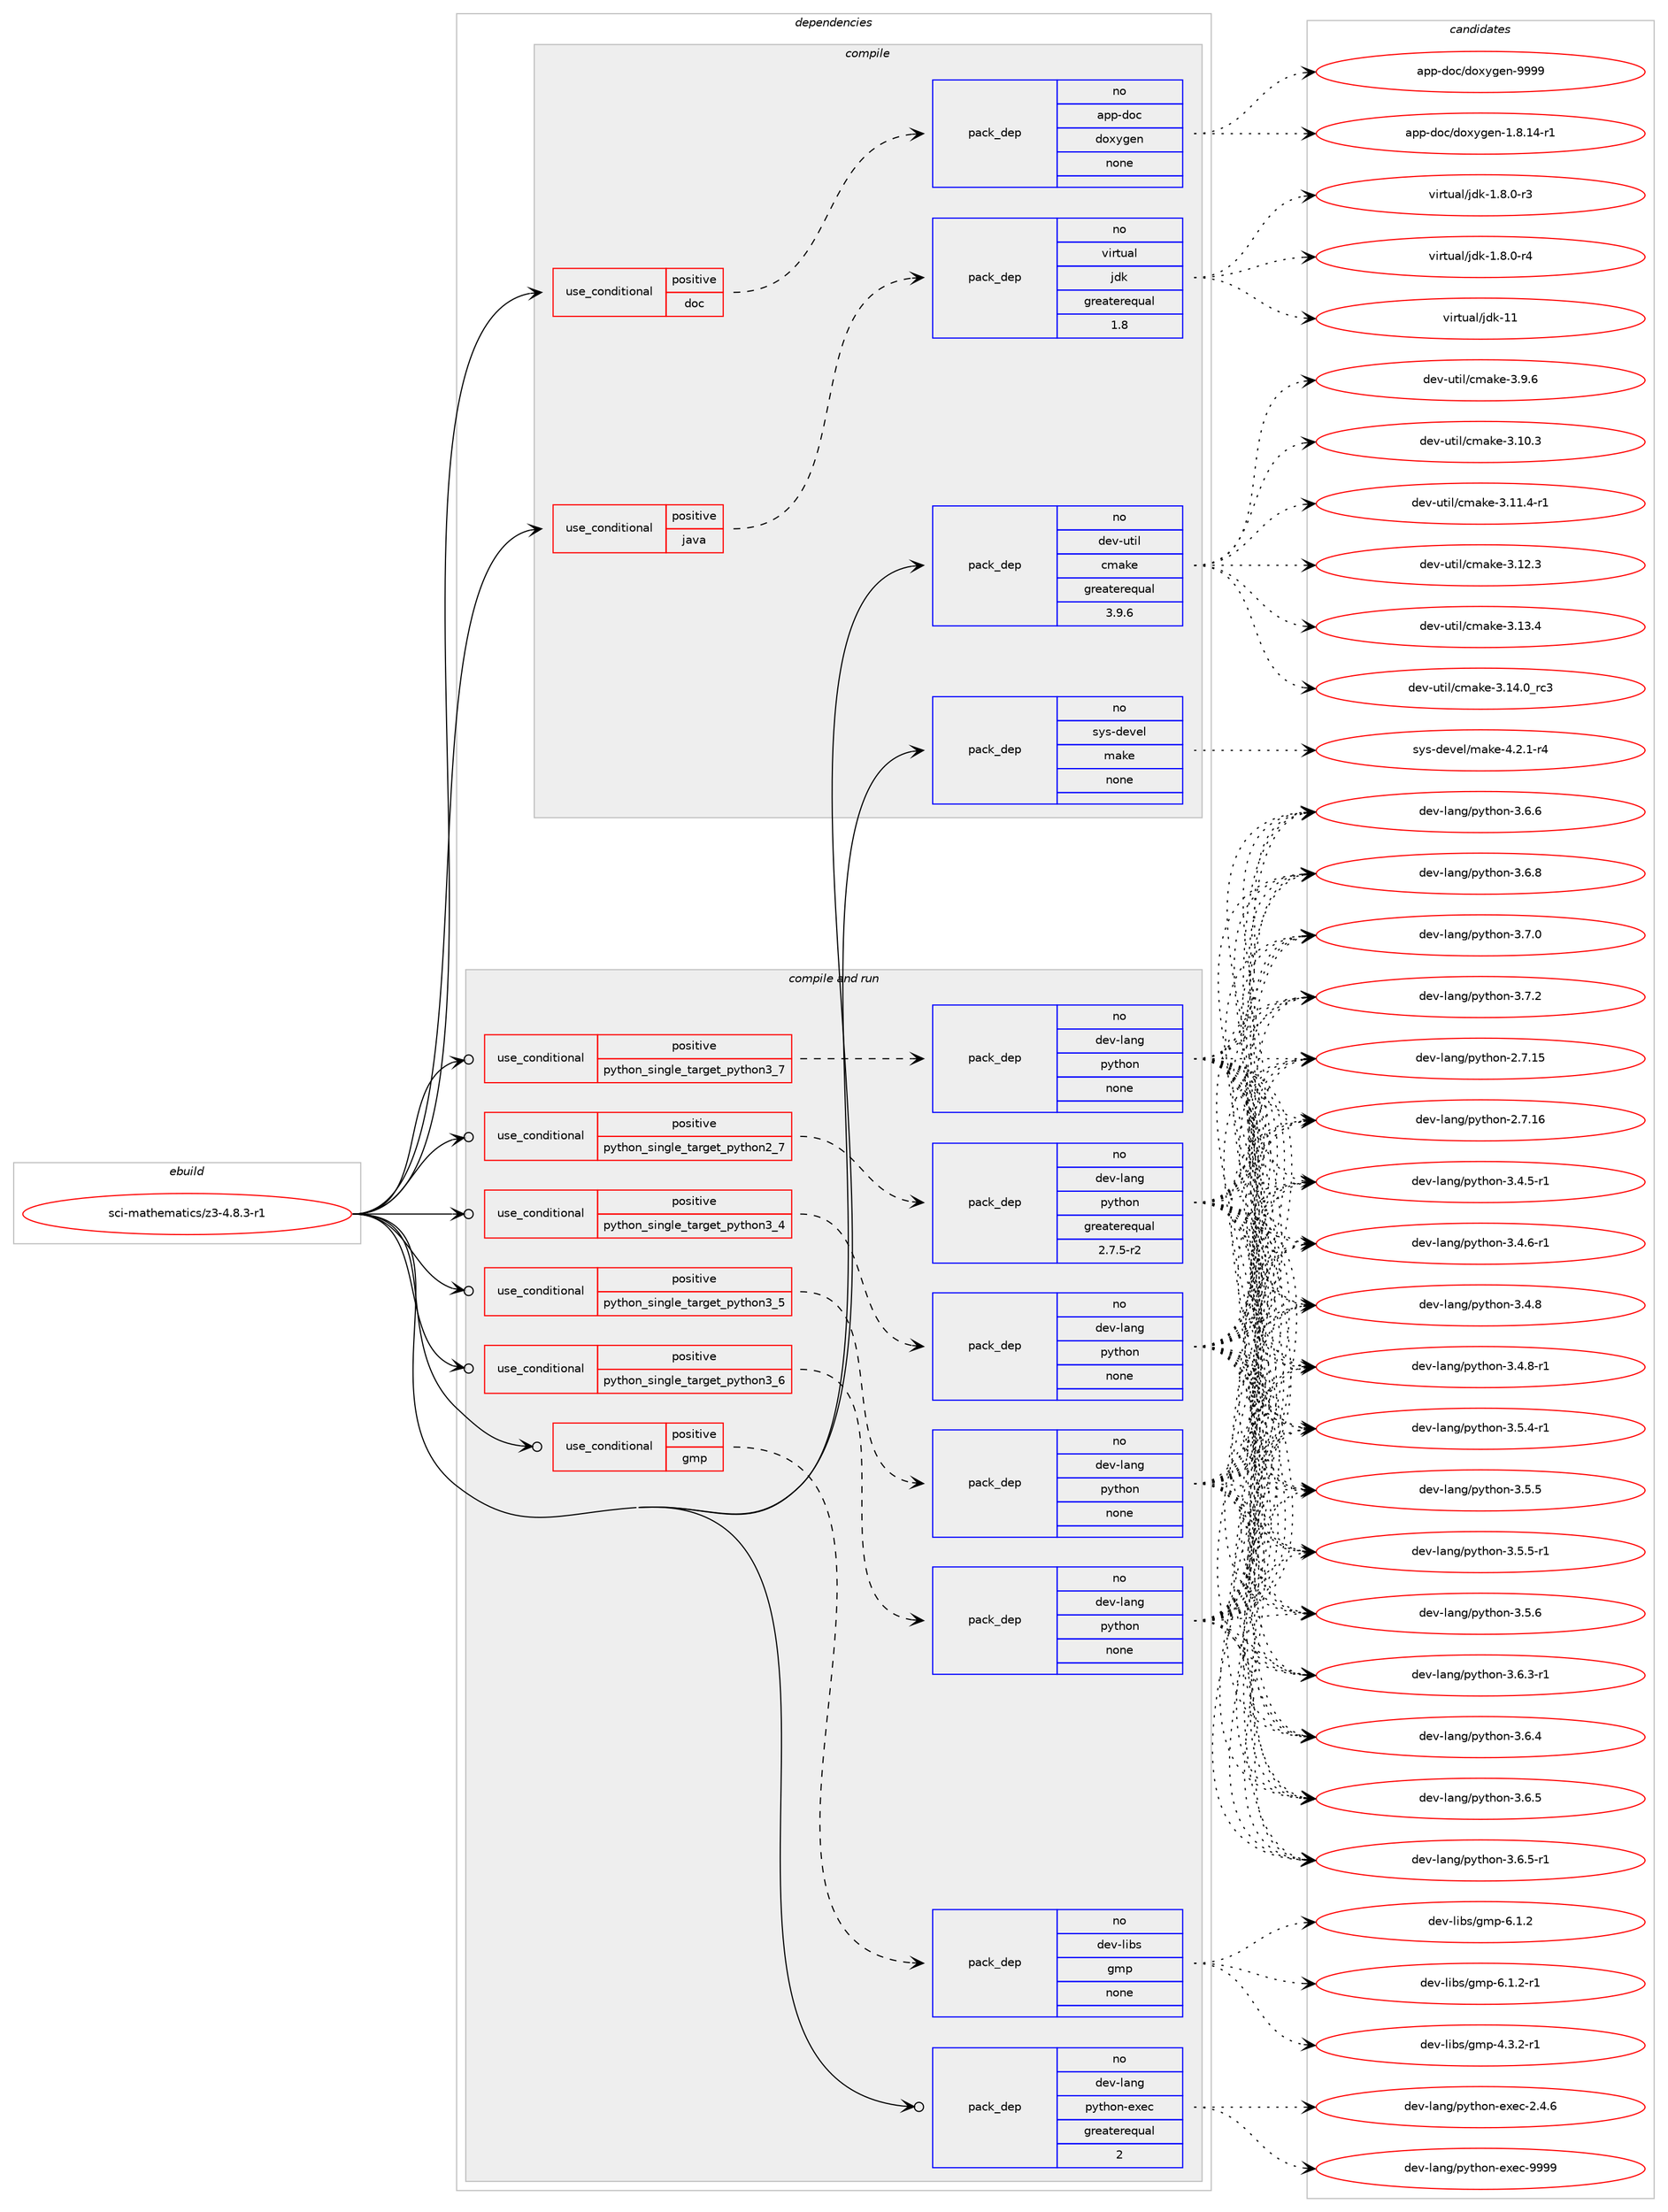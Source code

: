 digraph prolog {

# *************
# Graph options
# *************

newrank=true;
concentrate=true;
compound=true;
graph [rankdir=LR,fontname=Helvetica,fontsize=10,ranksep=1.5];#, ranksep=2.5, nodesep=0.2];
edge  [arrowhead=vee];
node  [fontname=Helvetica,fontsize=10];

# **********
# The ebuild
# **********

subgraph cluster_leftcol {
color=gray;
rank=same;
label=<<i>ebuild</i>>;
id [label="sci-mathematics/z3-4.8.3-r1", color=red, width=4, href="../sci-mathematics/z3-4.8.3-r1.svg"];
}

# ****************
# The dependencies
# ****************

subgraph cluster_midcol {
color=gray;
label=<<i>dependencies</i>>;
subgraph cluster_compile {
fillcolor="#eeeeee";
style=filled;
label=<<i>compile</i>>;
subgraph cond454844 {
dependency1699569 [label=<<TABLE BORDER="0" CELLBORDER="1" CELLSPACING="0" CELLPADDING="4"><TR><TD ROWSPAN="3" CELLPADDING="10">use_conditional</TD></TR><TR><TD>positive</TD></TR><TR><TD>doc</TD></TR></TABLE>>, shape=none, color=red];
subgraph pack1216864 {
dependency1699570 [label=<<TABLE BORDER="0" CELLBORDER="1" CELLSPACING="0" CELLPADDING="4" WIDTH="220"><TR><TD ROWSPAN="6" CELLPADDING="30">pack_dep</TD></TR><TR><TD WIDTH="110">no</TD></TR><TR><TD>app-doc</TD></TR><TR><TD>doxygen</TD></TR><TR><TD>none</TD></TR><TR><TD></TD></TR></TABLE>>, shape=none, color=blue];
}
dependency1699569:e -> dependency1699570:w [weight=20,style="dashed",arrowhead="vee"];
}
id:e -> dependency1699569:w [weight=20,style="solid",arrowhead="vee"];
subgraph cond454845 {
dependency1699571 [label=<<TABLE BORDER="0" CELLBORDER="1" CELLSPACING="0" CELLPADDING="4"><TR><TD ROWSPAN="3" CELLPADDING="10">use_conditional</TD></TR><TR><TD>positive</TD></TR><TR><TD>java</TD></TR></TABLE>>, shape=none, color=red];
subgraph pack1216865 {
dependency1699572 [label=<<TABLE BORDER="0" CELLBORDER="1" CELLSPACING="0" CELLPADDING="4" WIDTH="220"><TR><TD ROWSPAN="6" CELLPADDING="30">pack_dep</TD></TR><TR><TD WIDTH="110">no</TD></TR><TR><TD>virtual</TD></TR><TR><TD>jdk</TD></TR><TR><TD>greaterequal</TD></TR><TR><TD>1.8</TD></TR></TABLE>>, shape=none, color=blue];
}
dependency1699571:e -> dependency1699572:w [weight=20,style="dashed",arrowhead="vee"];
}
id:e -> dependency1699571:w [weight=20,style="solid",arrowhead="vee"];
subgraph pack1216866 {
dependency1699573 [label=<<TABLE BORDER="0" CELLBORDER="1" CELLSPACING="0" CELLPADDING="4" WIDTH="220"><TR><TD ROWSPAN="6" CELLPADDING="30">pack_dep</TD></TR><TR><TD WIDTH="110">no</TD></TR><TR><TD>dev-util</TD></TR><TR><TD>cmake</TD></TR><TR><TD>greaterequal</TD></TR><TR><TD>3.9.6</TD></TR></TABLE>>, shape=none, color=blue];
}
id:e -> dependency1699573:w [weight=20,style="solid",arrowhead="vee"];
subgraph pack1216867 {
dependency1699574 [label=<<TABLE BORDER="0" CELLBORDER="1" CELLSPACING="0" CELLPADDING="4" WIDTH="220"><TR><TD ROWSPAN="6" CELLPADDING="30">pack_dep</TD></TR><TR><TD WIDTH="110">no</TD></TR><TR><TD>sys-devel</TD></TR><TR><TD>make</TD></TR><TR><TD>none</TD></TR><TR><TD></TD></TR></TABLE>>, shape=none, color=blue];
}
id:e -> dependency1699574:w [weight=20,style="solid",arrowhead="vee"];
}
subgraph cluster_compileandrun {
fillcolor="#eeeeee";
style=filled;
label=<<i>compile and run</i>>;
subgraph cond454846 {
dependency1699575 [label=<<TABLE BORDER="0" CELLBORDER="1" CELLSPACING="0" CELLPADDING="4"><TR><TD ROWSPAN="3" CELLPADDING="10">use_conditional</TD></TR><TR><TD>positive</TD></TR><TR><TD>gmp</TD></TR></TABLE>>, shape=none, color=red];
subgraph pack1216868 {
dependency1699576 [label=<<TABLE BORDER="0" CELLBORDER="1" CELLSPACING="0" CELLPADDING="4" WIDTH="220"><TR><TD ROWSPAN="6" CELLPADDING="30">pack_dep</TD></TR><TR><TD WIDTH="110">no</TD></TR><TR><TD>dev-libs</TD></TR><TR><TD>gmp</TD></TR><TR><TD>none</TD></TR><TR><TD></TD></TR></TABLE>>, shape=none, color=blue];
}
dependency1699575:e -> dependency1699576:w [weight=20,style="dashed",arrowhead="vee"];
}
id:e -> dependency1699575:w [weight=20,style="solid",arrowhead="odotvee"];
subgraph cond454847 {
dependency1699577 [label=<<TABLE BORDER="0" CELLBORDER="1" CELLSPACING="0" CELLPADDING="4"><TR><TD ROWSPAN="3" CELLPADDING="10">use_conditional</TD></TR><TR><TD>positive</TD></TR><TR><TD>python_single_target_python2_7</TD></TR></TABLE>>, shape=none, color=red];
subgraph pack1216869 {
dependency1699578 [label=<<TABLE BORDER="0" CELLBORDER="1" CELLSPACING="0" CELLPADDING="4" WIDTH="220"><TR><TD ROWSPAN="6" CELLPADDING="30">pack_dep</TD></TR><TR><TD WIDTH="110">no</TD></TR><TR><TD>dev-lang</TD></TR><TR><TD>python</TD></TR><TR><TD>greaterequal</TD></TR><TR><TD>2.7.5-r2</TD></TR></TABLE>>, shape=none, color=blue];
}
dependency1699577:e -> dependency1699578:w [weight=20,style="dashed",arrowhead="vee"];
}
id:e -> dependency1699577:w [weight=20,style="solid",arrowhead="odotvee"];
subgraph cond454848 {
dependency1699579 [label=<<TABLE BORDER="0" CELLBORDER="1" CELLSPACING="0" CELLPADDING="4"><TR><TD ROWSPAN="3" CELLPADDING="10">use_conditional</TD></TR><TR><TD>positive</TD></TR><TR><TD>python_single_target_python3_4</TD></TR></TABLE>>, shape=none, color=red];
subgraph pack1216870 {
dependency1699580 [label=<<TABLE BORDER="0" CELLBORDER="1" CELLSPACING="0" CELLPADDING="4" WIDTH="220"><TR><TD ROWSPAN="6" CELLPADDING="30">pack_dep</TD></TR><TR><TD WIDTH="110">no</TD></TR><TR><TD>dev-lang</TD></TR><TR><TD>python</TD></TR><TR><TD>none</TD></TR><TR><TD></TD></TR></TABLE>>, shape=none, color=blue];
}
dependency1699579:e -> dependency1699580:w [weight=20,style="dashed",arrowhead="vee"];
}
id:e -> dependency1699579:w [weight=20,style="solid",arrowhead="odotvee"];
subgraph cond454849 {
dependency1699581 [label=<<TABLE BORDER="0" CELLBORDER="1" CELLSPACING="0" CELLPADDING="4"><TR><TD ROWSPAN="3" CELLPADDING="10">use_conditional</TD></TR><TR><TD>positive</TD></TR><TR><TD>python_single_target_python3_5</TD></TR></TABLE>>, shape=none, color=red];
subgraph pack1216871 {
dependency1699582 [label=<<TABLE BORDER="0" CELLBORDER="1" CELLSPACING="0" CELLPADDING="4" WIDTH="220"><TR><TD ROWSPAN="6" CELLPADDING="30">pack_dep</TD></TR><TR><TD WIDTH="110">no</TD></TR><TR><TD>dev-lang</TD></TR><TR><TD>python</TD></TR><TR><TD>none</TD></TR><TR><TD></TD></TR></TABLE>>, shape=none, color=blue];
}
dependency1699581:e -> dependency1699582:w [weight=20,style="dashed",arrowhead="vee"];
}
id:e -> dependency1699581:w [weight=20,style="solid",arrowhead="odotvee"];
subgraph cond454850 {
dependency1699583 [label=<<TABLE BORDER="0" CELLBORDER="1" CELLSPACING="0" CELLPADDING="4"><TR><TD ROWSPAN="3" CELLPADDING="10">use_conditional</TD></TR><TR><TD>positive</TD></TR><TR><TD>python_single_target_python3_6</TD></TR></TABLE>>, shape=none, color=red];
subgraph pack1216872 {
dependency1699584 [label=<<TABLE BORDER="0" CELLBORDER="1" CELLSPACING="0" CELLPADDING="4" WIDTH="220"><TR><TD ROWSPAN="6" CELLPADDING="30">pack_dep</TD></TR><TR><TD WIDTH="110">no</TD></TR><TR><TD>dev-lang</TD></TR><TR><TD>python</TD></TR><TR><TD>none</TD></TR><TR><TD></TD></TR></TABLE>>, shape=none, color=blue];
}
dependency1699583:e -> dependency1699584:w [weight=20,style="dashed",arrowhead="vee"];
}
id:e -> dependency1699583:w [weight=20,style="solid",arrowhead="odotvee"];
subgraph cond454851 {
dependency1699585 [label=<<TABLE BORDER="0" CELLBORDER="1" CELLSPACING="0" CELLPADDING="4"><TR><TD ROWSPAN="3" CELLPADDING="10">use_conditional</TD></TR><TR><TD>positive</TD></TR><TR><TD>python_single_target_python3_7</TD></TR></TABLE>>, shape=none, color=red];
subgraph pack1216873 {
dependency1699586 [label=<<TABLE BORDER="0" CELLBORDER="1" CELLSPACING="0" CELLPADDING="4" WIDTH="220"><TR><TD ROWSPAN="6" CELLPADDING="30">pack_dep</TD></TR><TR><TD WIDTH="110">no</TD></TR><TR><TD>dev-lang</TD></TR><TR><TD>python</TD></TR><TR><TD>none</TD></TR><TR><TD></TD></TR></TABLE>>, shape=none, color=blue];
}
dependency1699585:e -> dependency1699586:w [weight=20,style="dashed",arrowhead="vee"];
}
id:e -> dependency1699585:w [weight=20,style="solid",arrowhead="odotvee"];
subgraph pack1216874 {
dependency1699587 [label=<<TABLE BORDER="0" CELLBORDER="1" CELLSPACING="0" CELLPADDING="4" WIDTH="220"><TR><TD ROWSPAN="6" CELLPADDING="30">pack_dep</TD></TR><TR><TD WIDTH="110">no</TD></TR><TR><TD>dev-lang</TD></TR><TR><TD>python-exec</TD></TR><TR><TD>greaterequal</TD></TR><TR><TD>2</TD></TR></TABLE>>, shape=none, color=blue];
}
id:e -> dependency1699587:w [weight=20,style="solid",arrowhead="odotvee"];
}
subgraph cluster_run {
fillcolor="#eeeeee";
style=filled;
label=<<i>run</i>>;
}
}

# **************
# The candidates
# **************

subgraph cluster_choices {
rank=same;
color=gray;
label=<<i>candidates</i>>;

subgraph choice1216864 {
color=black;
nodesep=1;
choice97112112451001119947100111120121103101110454946564649524511449 [label="app-doc/doxygen-1.8.14-r1", color=red, width=4,href="../app-doc/doxygen-1.8.14-r1.svg"];
choice971121124510011199471001111201211031011104557575757 [label="app-doc/doxygen-9999", color=red, width=4,href="../app-doc/doxygen-9999.svg"];
dependency1699570:e -> choice97112112451001119947100111120121103101110454946564649524511449:w [style=dotted,weight="100"];
dependency1699570:e -> choice971121124510011199471001111201211031011104557575757:w [style=dotted,weight="100"];
}
subgraph choice1216865 {
color=black;
nodesep=1;
choice11810511411611797108471061001074549465646484511451 [label="virtual/jdk-1.8.0-r3", color=red, width=4,href="../virtual/jdk-1.8.0-r3.svg"];
choice11810511411611797108471061001074549465646484511452 [label="virtual/jdk-1.8.0-r4", color=red, width=4,href="../virtual/jdk-1.8.0-r4.svg"];
choice1181051141161179710847106100107454949 [label="virtual/jdk-11", color=red, width=4,href="../virtual/jdk-11.svg"];
dependency1699572:e -> choice11810511411611797108471061001074549465646484511451:w [style=dotted,weight="100"];
dependency1699572:e -> choice11810511411611797108471061001074549465646484511452:w [style=dotted,weight="100"];
dependency1699572:e -> choice1181051141161179710847106100107454949:w [style=dotted,weight="100"];
}
subgraph choice1216866 {
color=black;
nodesep=1;
choice1001011184511711610510847991099710710145514649484651 [label="dev-util/cmake-3.10.3", color=red, width=4,href="../dev-util/cmake-3.10.3.svg"];
choice10010111845117116105108479910997107101455146494946524511449 [label="dev-util/cmake-3.11.4-r1", color=red, width=4,href="../dev-util/cmake-3.11.4-r1.svg"];
choice1001011184511711610510847991099710710145514649504651 [label="dev-util/cmake-3.12.3", color=red, width=4,href="../dev-util/cmake-3.12.3.svg"];
choice1001011184511711610510847991099710710145514649514652 [label="dev-util/cmake-3.13.4", color=red, width=4,href="../dev-util/cmake-3.13.4.svg"];
choice1001011184511711610510847991099710710145514649524648951149951 [label="dev-util/cmake-3.14.0_rc3", color=red, width=4,href="../dev-util/cmake-3.14.0_rc3.svg"];
choice10010111845117116105108479910997107101455146574654 [label="dev-util/cmake-3.9.6", color=red, width=4,href="../dev-util/cmake-3.9.6.svg"];
dependency1699573:e -> choice1001011184511711610510847991099710710145514649484651:w [style=dotted,weight="100"];
dependency1699573:e -> choice10010111845117116105108479910997107101455146494946524511449:w [style=dotted,weight="100"];
dependency1699573:e -> choice1001011184511711610510847991099710710145514649504651:w [style=dotted,weight="100"];
dependency1699573:e -> choice1001011184511711610510847991099710710145514649514652:w [style=dotted,weight="100"];
dependency1699573:e -> choice1001011184511711610510847991099710710145514649524648951149951:w [style=dotted,weight="100"];
dependency1699573:e -> choice10010111845117116105108479910997107101455146574654:w [style=dotted,weight="100"];
}
subgraph choice1216867 {
color=black;
nodesep=1;
choice1151211154510010111810110847109971071014552465046494511452 [label="sys-devel/make-4.2.1-r4", color=red, width=4,href="../sys-devel/make-4.2.1-r4.svg"];
dependency1699574:e -> choice1151211154510010111810110847109971071014552465046494511452:w [style=dotted,weight="100"];
}
subgraph choice1216868 {
color=black;
nodesep=1;
choice1001011184510810598115471031091124552465146504511449 [label="dev-libs/gmp-4.3.2-r1", color=red, width=4,href="../dev-libs/gmp-4.3.2-r1.svg"];
choice100101118451081059811547103109112455446494650 [label="dev-libs/gmp-6.1.2", color=red, width=4,href="../dev-libs/gmp-6.1.2.svg"];
choice1001011184510810598115471031091124554464946504511449 [label="dev-libs/gmp-6.1.2-r1", color=red, width=4,href="../dev-libs/gmp-6.1.2-r1.svg"];
dependency1699576:e -> choice1001011184510810598115471031091124552465146504511449:w [style=dotted,weight="100"];
dependency1699576:e -> choice100101118451081059811547103109112455446494650:w [style=dotted,weight="100"];
dependency1699576:e -> choice1001011184510810598115471031091124554464946504511449:w [style=dotted,weight="100"];
}
subgraph choice1216869 {
color=black;
nodesep=1;
choice10010111845108971101034711212111610411111045504655464953 [label="dev-lang/python-2.7.15", color=red, width=4,href="../dev-lang/python-2.7.15.svg"];
choice10010111845108971101034711212111610411111045504655464954 [label="dev-lang/python-2.7.16", color=red, width=4,href="../dev-lang/python-2.7.16.svg"];
choice1001011184510897110103471121211161041111104551465246534511449 [label="dev-lang/python-3.4.5-r1", color=red, width=4,href="../dev-lang/python-3.4.5-r1.svg"];
choice1001011184510897110103471121211161041111104551465246544511449 [label="dev-lang/python-3.4.6-r1", color=red, width=4,href="../dev-lang/python-3.4.6-r1.svg"];
choice100101118451089711010347112121116104111110455146524656 [label="dev-lang/python-3.4.8", color=red, width=4,href="../dev-lang/python-3.4.8.svg"];
choice1001011184510897110103471121211161041111104551465246564511449 [label="dev-lang/python-3.4.8-r1", color=red, width=4,href="../dev-lang/python-3.4.8-r1.svg"];
choice1001011184510897110103471121211161041111104551465346524511449 [label="dev-lang/python-3.5.4-r1", color=red, width=4,href="../dev-lang/python-3.5.4-r1.svg"];
choice100101118451089711010347112121116104111110455146534653 [label="dev-lang/python-3.5.5", color=red, width=4,href="../dev-lang/python-3.5.5.svg"];
choice1001011184510897110103471121211161041111104551465346534511449 [label="dev-lang/python-3.5.5-r1", color=red, width=4,href="../dev-lang/python-3.5.5-r1.svg"];
choice100101118451089711010347112121116104111110455146534654 [label="dev-lang/python-3.5.6", color=red, width=4,href="../dev-lang/python-3.5.6.svg"];
choice1001011184510897110103471121211161041111104551465446514511449 [label="dev-lang/python-3.6.3-r1", color=red, width=4,href="../dev-lang/python-3.6.3-r1.svg"];
choice100101118451089711010347112121116104111110455146544652 [label="dev-lang/python-3.6.4", color=red, width=4,href="../dev-lang/python-3.6.4.svg"];
choice100101118451089711010347112121116104111110455146544653 [label="dev-lang/python-3.6.5", color=red, width=4,href="../dev-lang/python-3.6.5.svg"];
choice1001011184510897110103471121211161041111104551465446534511449 [label="dev-lang/python-3.6.5-r1", color=red, width=4,href="../dev-lang/python-3.6.5-r1.svg"];
choice100101118451089711010347112121116104111110455146544654 [label="dev-lang/python-3.6.6", color=red, width=4,href="../dev-lang/python-3.6.6.svg"];
choice100101118451089711010347112121116104111110455146544656 [label="dev-lang/python-3.6.8", color=red, width=4,href="../dev-lang/python-3.6.8.svg"];
choice100101118451089711010347112121116104111110455146554648 [label="dev-lang/python-3.7.0", color=red, width=4,href="../dev-lang/python-3.7.0.svg"];
choice100101118451089711010347112121116104111110455146554650 [label="dev-lang/python-3.7.2", color=red, width=4,href="../dev-lang/python-3.7.2.svg"];
dependency1699578:e -> choice10010111845108971101034711212111610411111045504655464953:w [style=dotted,weight="100"];
dependency1699578:e -> choice10010111845108971101034711212111610411111045504655464954:w [style=dotted,weight="100"];
dependency1699578:e -> choice1001011184510897110103471121211161041111104551465246534511449:w [style=dotted,weight="100"];
dependency1699578:e -> choice1001011184510897110103471121211161041111104551465246544511449:w [style=dotted,weight="100"];
dependency1699578:e -> choice100101118451089711010347112121116104111110455146524656:w [style=dotted,weight="100"];
dependency1699578:e -> choice1001011184510897110103471121211161041111104551465246564511449:w [style=dotted,weight="100"];
dependency1699578:e -> choice1001011184510897110103471121211161041111104551465346524511449:w [style=dotted,weight="100"];
dependency1699578:e -> choice100101118451089711010347112121116104111110455146534653:w [style=dotted,weight="100"];
dependency1699578:e -> choice1001011184510897110103471121211161041111104551465346534511449:w [style=dotted,weight="100"];
dependency1699578:e -> choice100101118451089711010347112121116104111110455146534654:w [style=dotted,weight="100"];
dependency1699578:e -> choice1001011184510897110103471121211161041111104551465446514511449:w [style=dotted,weight="100"];
dependency1699578:e -> choice100101118451089711010347112121116104111110455146544652:w [style=dotted,weight="100"];
dependency1699578:e -> choice100101118451089711010347112121116104111110455146544653:w [style=dotted,weight="100"];
dependency1699578:e -> choice1001011184510897110103471121211161041111104551465446534511449:w [style=dotted,weight="100"];
dependency1699578:e -> choice100101118451089711010347112121116104111110455146544654:w [style=dotted,weight="100"];
dependency1699578:e -> choice100101118451089711010347112121116104111110455146544656:w [style=dotted,weight="100"];
dependency1699578:e -> choice100101118451089711010347112121116104111110455146554648:w [style=dotted,weight="100"];
dependency1699578:e -> choice100101118451089711010347112121116104111110455146554650:w [style=dotted,weight="100"];
}
subgraph choice1216870 {
color=black;
nodesep=1;
choice10010111845108971101034711212111610411111045504655464953 [label="dev-lang/python-2.7.15", color=red, width=4,href="../dev-lang/python-2.7.15.svg"];
choice10010111845108971101034711212111610411111045504655464954 [label="dev-lang/python-2.7.16", color=red, width=4,href="../dev-lang/python-2.7.16.svg"];
choice1001011184510897110103471121211161041111104551465246534511449 [label="dev-lang/python-3.4.5-r1", color=red, width=4,href="../dev-lang/python-3.4.5-r1.svg"];
choice1001011184510897110103471121211161041111104551465246544511449 [label="dev-lang/python-3.4.6-r1", color=red, width=4,href="../dev-lang/python-3.4.6-r1.svg"];
choice100101118451089711010347112121116104111110455146524656 [label="dev-lang/python-3.4.8", color=red, width=4,href="../dev-lang/python-3.4.8.svg"];
choice1001011184510897110103471121211161041111104551465246564511449 [label="dev-lang/python-3.4.8-r1", color=red, width=4,href="../dev-lang/python-3.4.8-r1.svg"];
choice1001011184510897110103471121211161041111104551465346524511449 [label="dev-lang/python-3.5.4-r1", color=red, width=4,href="../dev-lang/python-3.5.4-r1.svg"];
choice100101118451089711010347112121116104111110455146534653 [label="dev-lang/python-3.5.5", color=red, width=4,href="../dev-lang/python-3.5.5.svg"];
choice1001011184510897110103471121211161041111104551465346534511449 [label="dev-lang/python-3.5.5-r1", color=red, width=4,href="../dev-lang/python-3.5.5-r1.svg"];
choice100101118451089711010347112121116104111110455146534654 [label="dev-lang/python-3.5.6", color=red, width=4,href="../dev-lang/python-3.5.6.svg"];
choice1001011184510897110103471121211161041111104551465446514511449 [label="dev-lang/python-3.6.3-r1", color=red, width=4,href="../dev-lang/python-3.6.3-r1.svg"];
choice100101118451089711010347112121116104111110455146544652 [label="dev-lang/python-3.6.4", color=red, width=4,href="../dev-lang/python-3.6.4.svg"];
choice100101118451089711010347112121116104111110455146544653 [label="dev-lang/python-3.6.5", color=red, width=4,href="../dev-lang/python-3.6.5.svg"];
choice1001011184510897110103471121211161041111104551465446534511449 [label="dev-lang/python-3.6.5-r1", color=red, width=4,href="../dev-lang/python-3.6.5-r1.svg"];
choice100101118451089711010347112121116104111110455146544654 [label="dev-lang/python-3.6.6", color=red, width=4,href="../dev-lang/python-3.6.6.svg"];
choice100101118451089711010347112121116104111110455146544656 [label="dev-lang/python-3.6.8", color=red, width=4,href="../dev-lang/python-3.6.8.svg"];
choice100101118451089711010347112121116104111110455146554648 [label="dev-lang/python-3.7.0", color=red, width=4,href="../dev-lang/python-3.7.0.svg"];
choice100101118451089711010347112121116104111110455146554650 [label="dev-lang/python-3.7.2", color=red, width=4,href="../dev-lang/python-3.7.2.svg"];
dependency1699580:e -> choice10010111845108971101034711212111610411111045504655464953:w [style=dotted,weight="100"];
dependency1699580:e -> choice10010111845108971101034711212111610411111045504655464954:w [style=dotted,weight="100"];
dependency1699580:e -> choice1001011184510897110103471121211161041111104551465246534511449:w [style=dotted,weight="100"];
dependency1699580:e -> choice1001011184510897110103471121211161041111104551465246544511449:w [style=dotted,weight="100"];
dependency1699580:e -> choice100101118451089711010347112121116104111110455146524656:w [style=dotted,weight="100"];
dependency1699580:e -> choice1001011184510897110103471121211161041111104551465246564511449:w [style=dotted,weight="100"];
dependency1699580:e -> choice1001011184510897110103471121211161041111104551465346524511449:w [style=dotted,weight="100"];
dependency1699580:e -> choice100101118451089711010347112121116104111110455146534653:w [style=dotted,weight="100"];
dependency1699580:e -> choice1001011184510897110103471121211161041111104551465346534511449:w [style=dotted,weight="100"];
dependency1699580:e -> choice100101118451089711010347112121116104111110455146534654:w [style=dotted,weight="100"];
dependency1699580:e -> choice1001011184510897110103471121211161041111104551465446514511449:w [style=dotted,weight="100"];
dependency1699580:e -> choice100101118451089711010347112121116104111110455146544652:w [style=dotted,weight="100"];
dependency1699580:e -> choice100101118451089711010347112121116104111110455146544653:w [style=dotted,weight="100"];
dependency1699580:e -> choice1001011184510897110103471121211161041111104551465446534511449:w [style=dotted,weight="100"];
dependency1699580:e -> choice100101118451089711010347112121116104111110455146544654:w [style=dotted,weight="100"];
dependency1699580:e -> choice100101118451089711010347112121116104111110455146544656:w [style=dotted,weight="100"];
dependency1699580:e -> choice100101118451089711010347112121116104111110455146554648:w [style=dotted,weight="100"];
dependency1699580:e -> choice100101118451089711010347112121116104111110455146554650:w [style=dotted,weight="100"];
}
subgraph choice1216871 {
color=black;
nodesep=1;
choice10010111845108971101034711212111610411111045504655464953 [label="dev-lang/python-2.7.15", color=red, width=4,href="../dev-lang/python-2.7.15.svg"];
choice10010111845108971101034711212111610411111045504655464954 [label="dev-lang/python-2.7.16", color=red, width=4,href="../dev-lang/python-2.7.16.svg"];
choice1001011184510897110103471121211161041111104551465246534511449 [label="dev-lang/python-3.4.5-r1", color=red, width=4,href="../dev-lang/python-3.4.5-r1.svg"];
choice1001011184510897110103471121211161041111104551465246544511449 [label="dev-lang/python-3.4.6-r1", color=red, width=4,href="../dev-lang/python-3.4.6-r1.svg"];
choice100101118451089711010347112121116104111110455146524656 [label="dev-lang/python-3.4.8", color=red, width=4,href="../dev-lang/python-3.4.8.svg"];
choice1001011184510897110103471121211161041111104551465246564511449 [label="dev-lang/python-3.4.8-r1", color=red, width=4,href="../dev-lang/python-3.4.8-r1.svg"];
choice1001011184510897110103471121211161041111104551465346524511449 [label="dev-lang/python-3.5.4-r1", color=red, width=4,href="../dev-lang/python-3.5.4-r1.svg"];
choice100101118451089711010347112121116104111110455146534653 [label="dev-lang/python-3.5.5", color=red, width=4,href="../dev-lang/python-3.5.5.svg"];
choice1001011184510897110103471121211161041111104551465346534511449 [label="dev-lang/python-3.5.5-r1", color=red, width=4,href="../dev-lang/python-3.5.5-r1.svg"];
choice100101118451089711010347112121116104111110455146534654 [label="dev-lang/python-3.5.6", color=red, width=4,href="../dev-lang/python-3.5.6.svg"];
choice1001011184510897110103471121211161041111104551465446514511449 [label="dev-lang/python-3.6.3-r1", color=red, width=4,href="../dev-lang/python-3.6.3-r1.svg"];
choice100101118451089711010347112121116104111110455146544652 [label="dev-lang/python-3.6.4", color=red, width=4,href="../dev-lang/python-3.6.4.svg"];
choice100101118451089711010347112121116104111110455146544653 [label="dev-lang/python-3.6.5", color=red, width=4,href="../dev-lang/python-3.6.5.svg"];
choice1001011184510897110103471121211161041111104551465446534511449 [label="dev-lang/python-3.6.5-r1", color=red, width=4,href="../dev-lang/python-3.6.5-r1.svg"];
choice100101118451089711010347112121116104111110455146544654 [label="dev-lang/python-3.6.6", color=red, width=4,href="../dev-lang/python-3.6.6.svg"];
choice100101118451089711010347112121116104111110455146544656 [label="dev-lang/python-3.6.8", color=red, width=4,href="../dev-lang/python-3.6.8.svg"];
choice100101118451089711010347112121116104111110455146554648 [label="dev-lang/python-3.7.0", color=red, width=4,href="../dev-lang/python-3.7.0.svg"];
choice100101118451089711010347112121116104111110455146554650 [label="dev-lang/python-3.7.2", color=red, width=4,href="../dev-lang/python-3.7.2.svg"];
dependency1699582:e -> choice10010111845108971101034711212111610411111045504655464953:w [style=dotted,weight="100"];
dependency1699582:e -> choice10010111845108971101034711212111610411111045504655464954:w [style=dotted,weight="100"];
dependency1699582:e -> choice1001011184510897110103471121211161041111104551465246534511449:w [style=dotted,weight="100"];
dependency1699582:e -> choice1001011184510897110103471121211161041111104551465246544511449:w [style=dotted,weight="100"];
dependency1699582:e -> choice100101118451089711010347112121116104111110455146524656:w [style=dotted,weight="100"];
dependency1699582:e -> choice1001011184510897110103471121211161041111104551465246564511449:w [style=dotted,weight="100"];
dependency1699582:e -> choice1001011184510897110103471121211161041111104551465346524511449:w [style=dotted,weight="100"];
dependency1699582:e -> choice100101118451089711010347112121116104111110455146534653:w [style=dotted,weight="100"];
dependency1699582:e -> choice1001011184510897110103471121211161041111104551465346534511449:w [style=dotted,weight="100"];
dependency1699582:e -> choice100101118451089711010347112121116104111110455146534654:w [style=dotted,weight="100"];
dependency1699582:e -> choice1001011184510897110103471121211161041111104551465446514511449:w [style=dotted,weight="100"];
dependency1699582:e -> choice100101118451089711010347112121116104111110455146544652:w [style=dotted,weight="100"];
dependency1699582:e -> choice100101118451089711010347112121116104111110455146544653:w [style=dotted,weight="100"];
dependency1699582:e -> choice1001011184510897110103471121211161041111104551465446534511449:w [style=dotted,weight="100"];
dependency1699582:e -> choice100101118451089711010347112121116104111110455146544654:w [style=dotted,weight="100"];
dependency1699582:e -> choice100101118451089711010347112121116104111110455146544656:w [style=dotted,weight="100"];
dependency1699582:e -> choice100101118451089711010347112121116104111110455146554648:w [style=dotted,weight="100"];
dependency1699582:e -> choice100101118451089711010347112121116104111110455146554650:w [style=dotted,weight="100"];
}
subgraph choice1216872 {
color=black;
nodesep=1;
choice10010111845108971101034711212111610411111045504655464953 [label="dev-lang/python-2.7.15", color=red, width=4,href="../dev-lang/python-2.7.15.svg"];
choice10010111845108971101034711212111610411111045504655464954 [label="dev-lang/python-2.7.16", color=red, width=4,href="../dev-lang/python-2.7.16.svg"];
choice1001011184510897110103471121211161041111104551465246534511449 [label="dev-lang/python-3.4.5-r1", color=red, width=4,href="../dev-lang/python-3.4.5-r1.svg"];
choice1001011184510897110103471121211161041111104551465246544511449 [label="dev-lang/python-3.4.6-r1", color=red, width=4,href="../dev-lang/python-3.4.6-r1.svg"];
choice100101118451089711010347112121116104111110455146524656 [label="dev-lang/python-3.4.8", color=red, width=4,href="../dev-lang/python-3.4.8.svg"];
choice1001011184510897110103471121211161041111104551465246564511449 [label="dev-lang/python-3.4.8-r1", color=red, width=4,href="../dev-lang/python-3.4.8-r1.svg"];
choice1001011184510897110103471121211161041111104551465346524511449 [label="dev-lang/python-3.5.4-r1", color=red, width=4,href="../dev-lang/python-3.5.4-r1.svg"];
choice100101118451089711010347112121116104111110455146534653 [label="dev-lang/python-3.5.5", color=red, width=4,href="../dev-lang/python-3.5.5.svg"];
choice1001011184510897110103471121211161041111104551465346534511449 [label="dev-lang/python-3.5.5-r1", color=red, width=4,href="../dev-lang/python-3.5.5-r1.svg"];
choice100101118451089711010347112121116104111110455146534654 [label="dev-lang/python-3.5.6", color=red, width=4,href="../dev-lang/python-3.5.6.svg"];
choice1001011184510897110103471121211161041111104551465446514511449 [label="dev-lang/python-3.6.3-r1", color=red, width=4,href="../dev-lang/python-3.6.3-r1.svg"];
choice100101118451089711010347112121116104111110455146544652 [label="dev-lang/python-3.6.4", color=red, width=4,href="../dev-lang/python-3.6.4.svg"];
choice100101118451089711010347112121116104111110455146544653 [label="dev-lang/python-3.6.5", color=red, width=4,href="../dev-lang/python-3.6.5.svg"];
choice1001011184510897110103471121211161041111104551465446534511449 [label="dev-lang/python-3.6.5-r1", color=red, width=4,href="../dev-lang/python-3.6.5-r1.svg"];
choice100101118451089711010347112121116104111110455146544654 [label="dev-lang/python-3.6.6", color=red, width=4,href="../dev-lang/python-3.6.6.svg"];
choice100101118451089711010347112121116104111110455146544656 [label="dev-lang/python-3.6.8", color=red, width=4,href="../dev-lang/python-3.6.8.svg"];
choice100101118451089711010347112121116104111110455146554648 [label="dev-lang/python-3.7.0", color=red, width=4,href="../dev-lang/python-3.7.0.svg"];
choice100101118451089711010347112121116104111110455146554650 [label="dev-lang/python-3.7.2", color=red, width=4,href="../dev-lang/python-3.7.2.svg"];
dependency1699584:e -> choice10010111845108971101034711212111610411111045504655464953:w [style=dotted,weight="100"];
dependency1699584:e -> choice10010111845108971101034711212111610411111045504655464954:w [style=dotted,weight="100"];
dependency1699584:e -> choice1001011184510897110103471121211161041111104551465246534511449:w [style=dotted,weight="100"];
dependency1699584:e -> choice1001011184510897110103471121211161041111104551465246544511449:w [style=dotted,weight="100"];
dependency1699584:e -> choice100101118451089711010347112121116104111110455146524656:w [style=dotted,weight="100"];
dependency1699584:e -> choice1001011184510897110103471121211161041111104551465246564511449:w [style=dotted,weight="100"];
dependency1699584:e -> choice1001011184510897110103471121211161041111104551465346524511449:w [style=dotted,weight="100"];
dependency1699584:e -> choice100101118451089711010347112121116104111110455146534653:w [style=dotted,weight="100"];
dependency1699584:e -> choice1001011184510897110103471121211161041111104551465346534511449:w [style=dotted,weight="100"];
dependency1699584:e -> choice100101118451089711010347112121116104111110455146534654:w [style=dotted,weight="100"];
dependency1699584:e -> choice1001011184510897110103471121211161041111104551465446514511449:w [style=dotted,weight="100"];
dependency1699584:e -> choice100101118451089711010347112121116104111110455146544652:w [style=dotted,weight="100"];
dependency1699584:e -> choice100101118451089711010347112121116104111110455146544653:w [style=dotted,weight="100"];
dependency1699584:e -> choice1001011184510897110103471121211161041111104551465446534511449:w [style=dotted,weight="100"];
dependency1699584:e -> choice100101118451089711010347112121116104111110455146544654:w [style=dotted,weight="100"];
dependency1699584:e -> choice100101118451089711010347112121116104111110455146544656:w [style=dotted,weight="100"];
dependency1699584:e -> choice100101118451089711010347112121116104111110455146554648:w [style=dotted,weight="100"];
dependency1699584:e -> choice100101118451089711010347112121116104111110455146554650:w [style=dotted,weight="100"];
}
subgraph choice1216873 {
color=black;
nodesep=1;
choice10010111845108971101034711212111610411111045504655464953 [label="dev-lang/python-2.7.15", color=red, width=4,href="../dev-lang/python-2.7.15.svg"];
choice10010111845108971101034711212111610411111045504655464954 [label="dev-lang/python-2.7.16", color=red, width=4,href="../dev-lang/python-2.7.16.svg"];
choice1001011184510897110103471121211161041111104551465246534511449 [label="dev-lang/python-3.4.5-r1", color=red, width=4,href="../dev-lang/python-3.4.5-r1.svg"];
choice1001011184510897110103471121211161041111104551465246544511449 [label="dev-lang/python-3.4.6-r1", color=red, width=4,href="../dev-lang/python-3.4.6-r1.svg"];
choice100101118451089711010347112121116104111110455146524656 [label="dev-lang/python-3.4.8", color=red, width=4,href="../dev-lang/python-3.4.8.svg"];
choice1001011184510897110103471121211161041111104551465246564511449 [label="dev-lang/python-3.4.8-r1", color=red, width=4,href="../dev-lang/python-3.4.8-r1.svg"];
choice1001011184510897110103471121211161041111104551465346524511449 [label="dev-lang/python-3.5.4-r1", color=red, width=4,href="../dev-lang/python-3.5.4-r1.svg"];
choice100101118451089711010347112121116104111110455146534653 [label="dev-lang/python-3.5.5", color=red, width=4,href="../dev-lang/python-3.5.5.svg"];
choice1001011184510897110103471121211161041111104551465346534511449 [label="dev-lang/python-3.5.5-r1", color=red, width=4,href="../dev-lang/python-3.5.5-r1.svg"];
choice100101118451089711010347112121116104111110455146534654 [label="dev-lang/python-3.5.6", color=red, width=4,href="../dev-lang/python-3.5.6.svg"];
choice1001011184510897110103471121211161041111104551465446514511449 [label="dev-lang/python-3.6.3-r1", color=red, width=4,href="../dev-lang/python-3.6.3-r1.svg"];
choice100101118451089711010347112121116104111110455146544652 [label="dev-lang/python-3.6.4", color=red, width=4,href="../dev-lang/python-3.6.4.svg"];
choice100101118451089711010347112121116104111110455146544653 [label="dev-lang/python-3.6.5", color=red, width=4,href="../dev-lang/python-3.6.5.svg"];
choice1001011184510897110103471121211161041111104551465446534511449 [label="dev-lang/python-3.6.5-r1", color=red, width=4,href="../dev-lang/python-3.6.5-r1.svg"];
choice100101118451089711010347112121116104111110455146544654 [label="dev-lang/python-3.6.6", color=red, width=4,href="../dev-lang/python-3.6.6.svg"];
choice100101118451089711010347112121116104111110455146544656 [label="dev-lang/python-3.6.8", color=red, width=4,href="../dev-lang/python-3.6.8.svg"];
choice100101118451089711010347112121116104111110455146554648 [label="dev-lang/python-3.7.0", color=red, width=4,href="../dev-lang/python-3.7.0.svg"];
choice100101118451089711010347112121116104111110455146554650 [label="dev-lang/python-3.7.2", color=red, width=4,href="../dev-lang/python-3.7.2.svg"];
dependency1699586:e -> choice10010111845108971101034711212111610411111045504655464953:w [style=dotted,weight="100"];
dependency1699586:e -> choice10010111845108971101034711212111610411111045504655464954:w [style=dotted,weight="100"];
dependency1699586:e -> choice1001011184510897110103471121211161041111104551465246534511449:w [style=dotted,weight="100"];
dependency1699586:e -> choice1001011184510897110103471121211161041111104551465246544511449:w [style=dotted,weight="100"];
dependency1699586:e -> choice100101118451089711010347112121116104111110455146524656:w [style=dotted,weight="100"];
dependency1699586:e -> choice1001011184510897110103471121211161041111104551465246564511449:w [style=dotted,weight="100"];
dependency1699586:e -> choice1001011184510897110103471121211161041111104551465346524511449:w [style=dotted,weight="100"];
dependency1699586:e -> choice100101118451089711010347112121116104111110455146534653:w [style=dotted,weight="100"];
dependency1699586:e -> choice1001011184510897110103471121211161041111104551465346534511449:w [style=dotted,weight="100"];
dependency1699586:e -> choice100101118451089711010347112121116104111110455146534654:w [style=dotted,weight="100"];
dependency1699586:e -> choice1001011184510897110103471121211161041111104551465446514511449:w [style=dotted,weight="100"];
dependency1699586:e -> choice100101118451089711010347112121116104111110455146544652:w [style=dotted,weight="100"];
dependency1699586:e -> choice100101118451089711010347112121116104111110455146544653:w [style=dotted,weight="100"];
dependency1699586:e -> choice1001011184510897110103471121211161041111104551465446534511449:w [style=dotted,weight="100"];
dependency1699586:e -> choice100101118451089711010347112121116104111110455146544654:w [style=dotted,weight="100"];
dependency1699586:e -> choice100101118451089711010347112121116104111110455146544656:w [style=dotted,weight="100"];
dependency1699586:e -> choice100101118451089711010347112121116104111110455146554648:w [style=dotted,weight="100"];
dependency1699586:e -> choice100101118451089711010347112121116104111110455146554650:w [style=dotted,weight="100"];
}
subgraph choice1216874 {
color=black;
nodesep=1;
choice1001011184510897110103471121211161041111104510112010199455046524654 [label="dev-lang/python-exec-2.4.6", color=red, width=4,href="../dev-lang/python-exec-2.4.6.svg"];
choice10010111845108971101034711212111610411111045101120101994557575757 [label="dev-lang/python-exec-9999", color=red, width=4,href="../dev-lang/python-exec-9999.svg"];
dependency1699587:e -> choice1001011184510897110103471121211161041111104510112010199455046524654:w [style=dotted,weight="100"];
dependency1699587:e -> choice10010111845108971101034711212111610411111045101120101994557575757:w [style=dotted,weight="100"];
}
}

}
